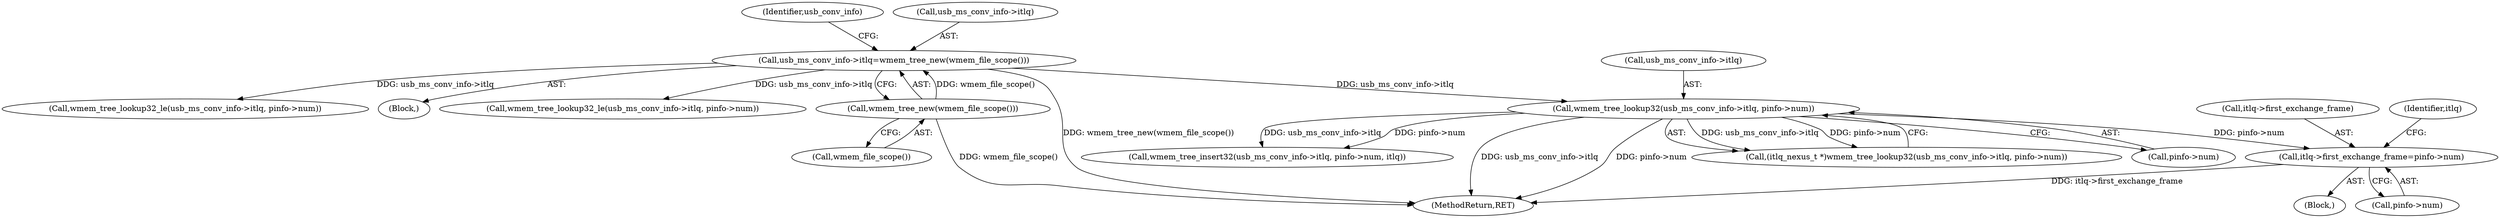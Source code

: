 digraph "0_wireshark_2cb5985bf47bdc8bea78d28483ed224abdd33dc6_1@pointer" {
"1000436" [label="(Call,itlq->first_exchange_frame=pinfo->num)"];
"1000368" [label="(Call,wmem_tree_lookup32(usb_ms_conv_info->itlq, pinfo->num))"];
"1000174" [label="(Call,usb_ms_conv_info->itlq=wmem_tree_new(wmem_file_scope()))"];
"1000178" [label="(Call,wmem_tree_new(wmem_file_scope()))"];
"1000378" [label="(Block,)"];
"1000369" [label="(Call,usb_ms_conv_info->itlq)"];
"1000437" [label="(Call,itlq->first_exchange_frame)"];
"1000182" [label="(Identifier,usb_conv_info)"];
"1000440" [label="(Call,pinfo->num)"];
"1000445" [label="(Identifier,itlq)"];
"1000366" [label="(Call,(itlq_nexus_t *)wmem_tree_lookup32(usb_ms_conv_info->itlq, pinfo->num))"];
"1000368" [label="(Call,wmem_tree_lookup32(usb_ms_conv_info->itlq, pinfo->num))"];
"1000372" [label="(Call,pinfo->num)"];
"1000174" [label="(Call,usb_ms_conv_info->itlq=wmem_tree_new(wmem_file_scope()))"];
"1000463" [label="(Call,wmem_tree_insert32(usb_ms_conv_info->itlq, pinfo->num, itlq))"];
"1000583" [label="(Call,wmem_tree_lookup32_le(usb_ms_conv_info->itlq, pinfo->num))"];
"1000179" [label="(Call,wmem_file_scope())"];
"1000175" [label="(Call,usb_ms_conv_info->itlq)"];
"1000178" [label="(Call,wmem_tree_new(wmem_file_scope()))"];
"1000162" [label="(Block,)"];
"1000649" [label="(Call,wmem_tree_lookup32_le(usb_ms_conv_info->itlq, pinfo->num))"];
"1000436" [label="(Call,itlq->first_exchange_frame=pinfo->num)"];
"1000692" [label="(MethodReturn,RET)"];
"1000436" -> "1000378"  [label="AST: "];
"1000436" -> "1000440"  [label="CFG: "];
"1000437" -> "1000436"  [label="AST: "];
"1000440" -> "1000436"  [label="AST: "];
"1000445" -> "1000436"  [label="CFG: "];
"1000436" -> "1000692"  [label="DDG: itlq->first_exchange_frame"];
"1000368" -> "1000436"  [label="DDG: pinfo->num"];
"1000368" -> "1000366"  [label="AST: "];
"1000368" -> "1000372"  [label="CFG: "];
"1000369" -> "1000368"  [label="AST: "];
"1000372" -> "1000368"  [label="AST: "];
"1000366" -> "1000368"  [label="CFG: "];
"1000368" -> "1000692"  [label="DDG: usb_ms_conv_info->itlq"];
"1000368" -> "1000692"  [label="DDG: pinfo->num"];
"1000368" -> "1000366"  [label="DDG: usb_ms_conv_info->itlq"];
"1000368" -> "1000366"  [label="DDG: pinfo->num"];
"1000174" -> "1000368"  [label="DDG: usb_ms_conv_info->itlq"];
"1000368" -> "1000463"  [label="DDG: usb_ms_conv_info->itlq"];
"1000368" -> "1000463"  [label="DDG: pinfo->num"];
"1000174" -> "1000162"  [label="AST: "];
"1000174" -> "1000178"  [label="CFG: "];
"1000175" -> "1000174"  [label="AST: "];
"1000178" -> "1000174"  [label="AST: "];
"1000182" -> "1000174"  [label="CFG: "];
"1000174" -> "1000692"  [label="DDG: wmem_tree_new(wmem_file_scope())"];
"1000178" -> "1000174"  [label="DDG: wmem_file_scope()"];
"1000174" -> "1000583"  [label="DDG: usb_ms_conv_info->itlq"];
"1000174" -> "1000649"  [label="DDG: usb_ms_conv_info->itlq"];
"1000178" -> "1000179"  [label="CFG: "];
"1000179" -> "1000178"  [label="AST: "];
"1000178" -> "1000692"  [label="DDG: wmem_file_scope()"];
}
